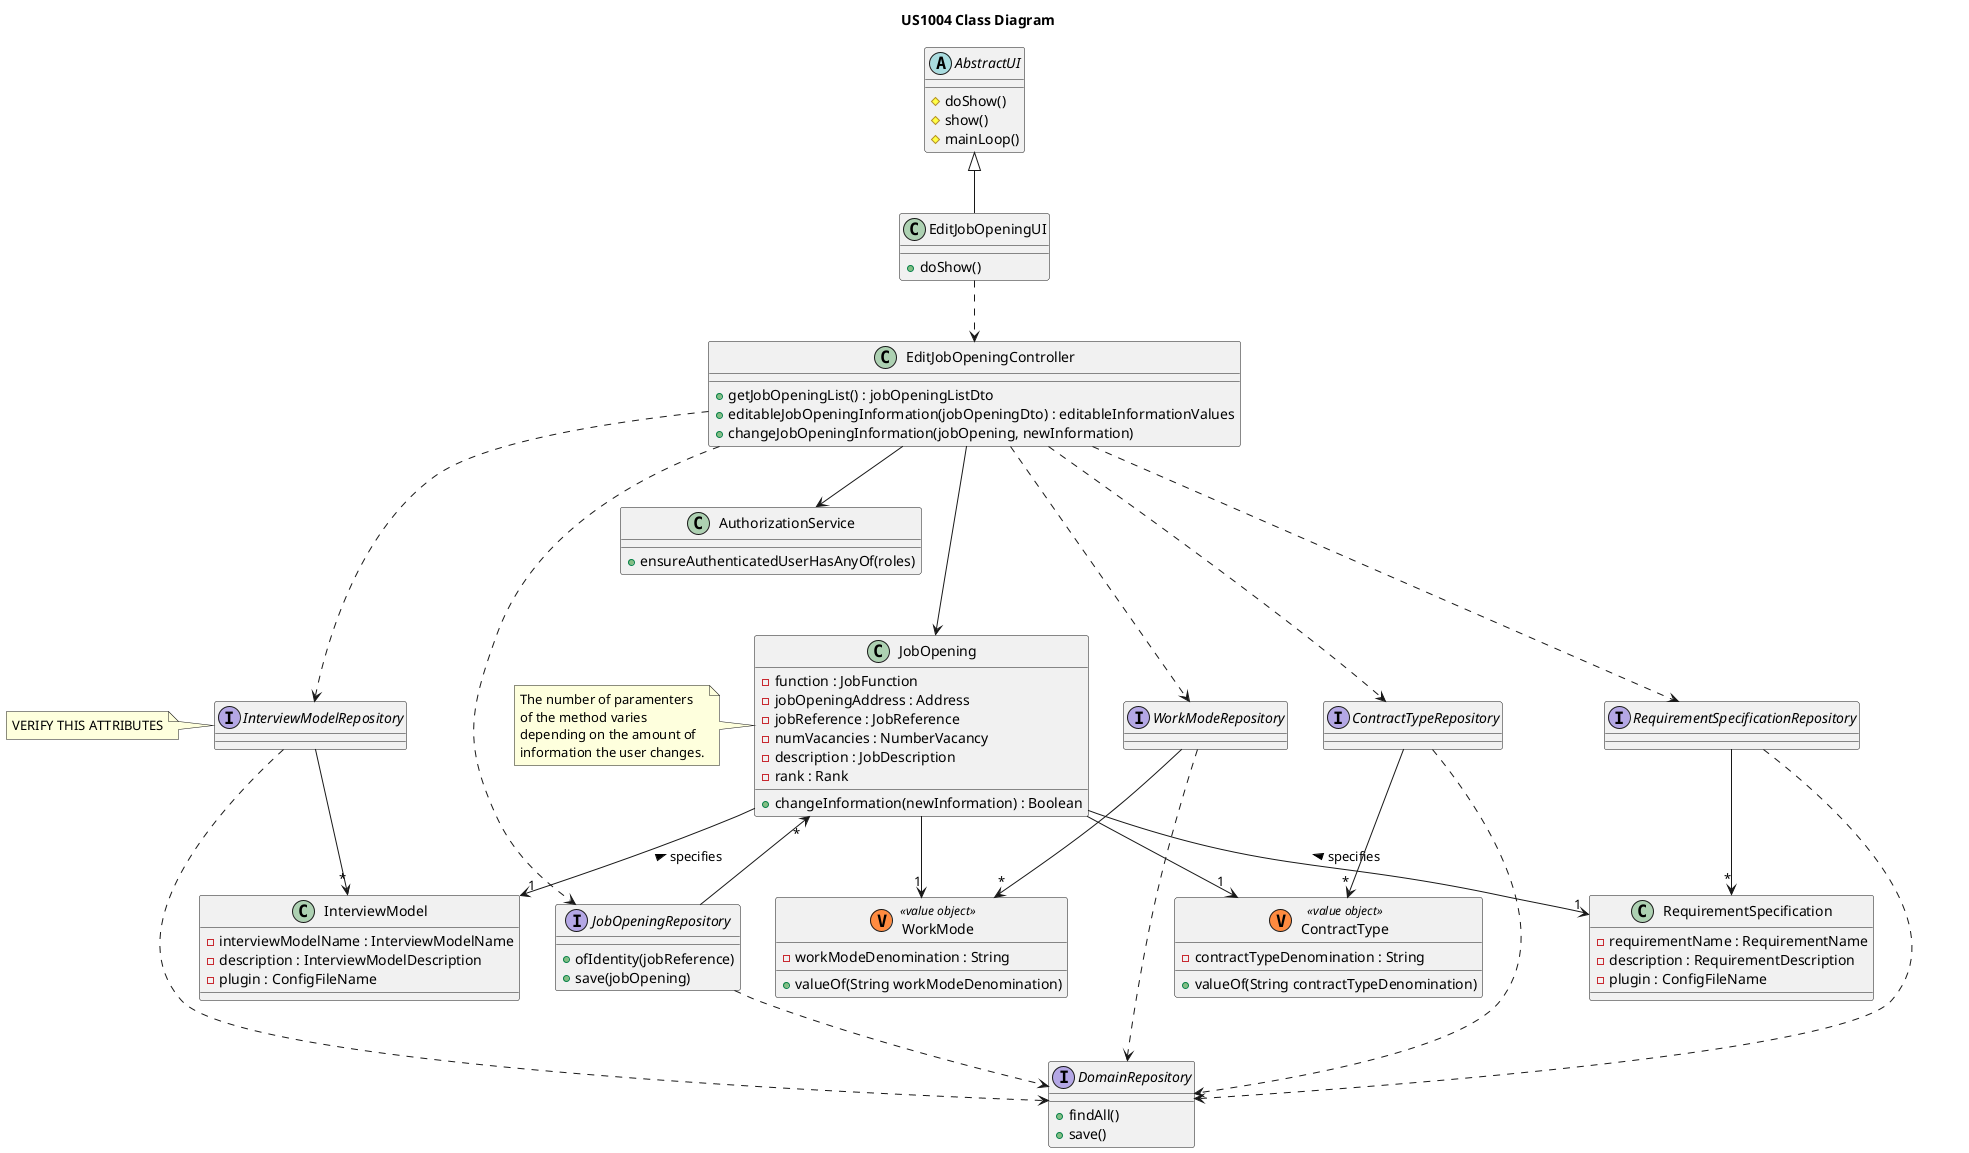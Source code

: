 @startuml
'https://plantuml.com/class-diagram

title US1004 Class Diagram



abstract class AbstractUI {
    # doShow()
    # show()
    # mainLoop()
}


class EditJobOpeningUI {
+ doShow()
}

class EditJobOpeningController  {
+ getJobOpeningList() : jobOpeningListDto
+ editableJobOpeningInformation(jobOpeningDto) : editableInformationValues
+ changeJobOpeningInformation(jobOpening, newInformation)
}

'Requirements
class RequirementSpecification {
- requirementName : RequirementName
- description : RequirementDescription
- plugin : ConfigFileName
}

'Interview
class InterviewModel {
- interviewModelName : InterviewModelName
- description : InterviewModelDescription
- plugin : ConfigFileName
}

class InterviewModelRepository {

}




note left
VERIFY THIS ATTRIBUTES
end note

class AuthorizationService {
+ ensureAuthenticatedUserHasAnyOf(roles)
}

''Address
'class Address <<(V,#FF8B40) value object>> {
'-  streetName : String
'-  city : String
'-  district : String
'-  state : String
'-  zipcode :String
'+ valueOf()
'}

'Job Opening
class JobOpening  {
- function : JobFunction
- jobOpeningAddress : Address
- jobReference : JobReference
- numVacancies : NumberVacancy
- description : JobDescription
- rank : Rank
+ changeInformation(newInformation) : Boolean
}

note left
The number of paramenters
of the method varies
depending on the amount of
information the user changes.
end note


class WorkMode<<(V,#FF8B40) value object>> {
-  workModeDenomination : String
+ valueOf(String workModeDenomination)
}

class ContractType <<(V,#FF8B40) value object>> {
- contractTypeDenomination : String
+ valueOf(String contractTypeDenomination)
}

interface JobOpeningRepository {
+ ofIdentity(jobReference)
+ save(jobOpening)
}

interface WorkModeRepository {
}

interface ContractTypeRepository {
}

interface InterviewModelRepository {
}

interface RequirementSpecificationRepository {
}

interface DomainRepository {
+ findAll()
+ save()
}

AbstractUI <|-- EditJobOpeningUI
EditJobOpeningUI .-> EditJobOpeningController
EditJobOpeningController --> AuthorizationService
EditJobOpeningController .--> JobOpeningRepository
EditJobOpeningController .--> WorkModeRepository
EditJobOpeningController .--> ContractTypeRepository
EditJobOpeningController .--> RequirementSpecificationRepository
EditJobOpeningController .--> InterviewModelRepository

EditJobOpeningController --> JobOpening
JobOpening "*" <-- JobOpeningRepository

JobOpening --> "1" WorkMode
JobOpening --> "1" ContractType




RequirementSpecification "1" <-up- JobOpening : specifies >
InterviewModel "1" <-up- JobOpening : specifies >

WorkModeRepository -->  "*" WorkMode
RequirementSpecificationRepository -->  "*" RequirementSpecification
InterviewModelRepository -->  "*" InterviewModel
ContractTypeRepository -->  "*" ContractType


JobOpeningRepository .-> DomainRepository
ContractTypeRepository .-> DomainRepository
InterviewModelRepository .-> DomainRepository
RequirementSpecificationRepository .-> DomainRepository
WorkModeRepository .--> DomainRepository

@enduml